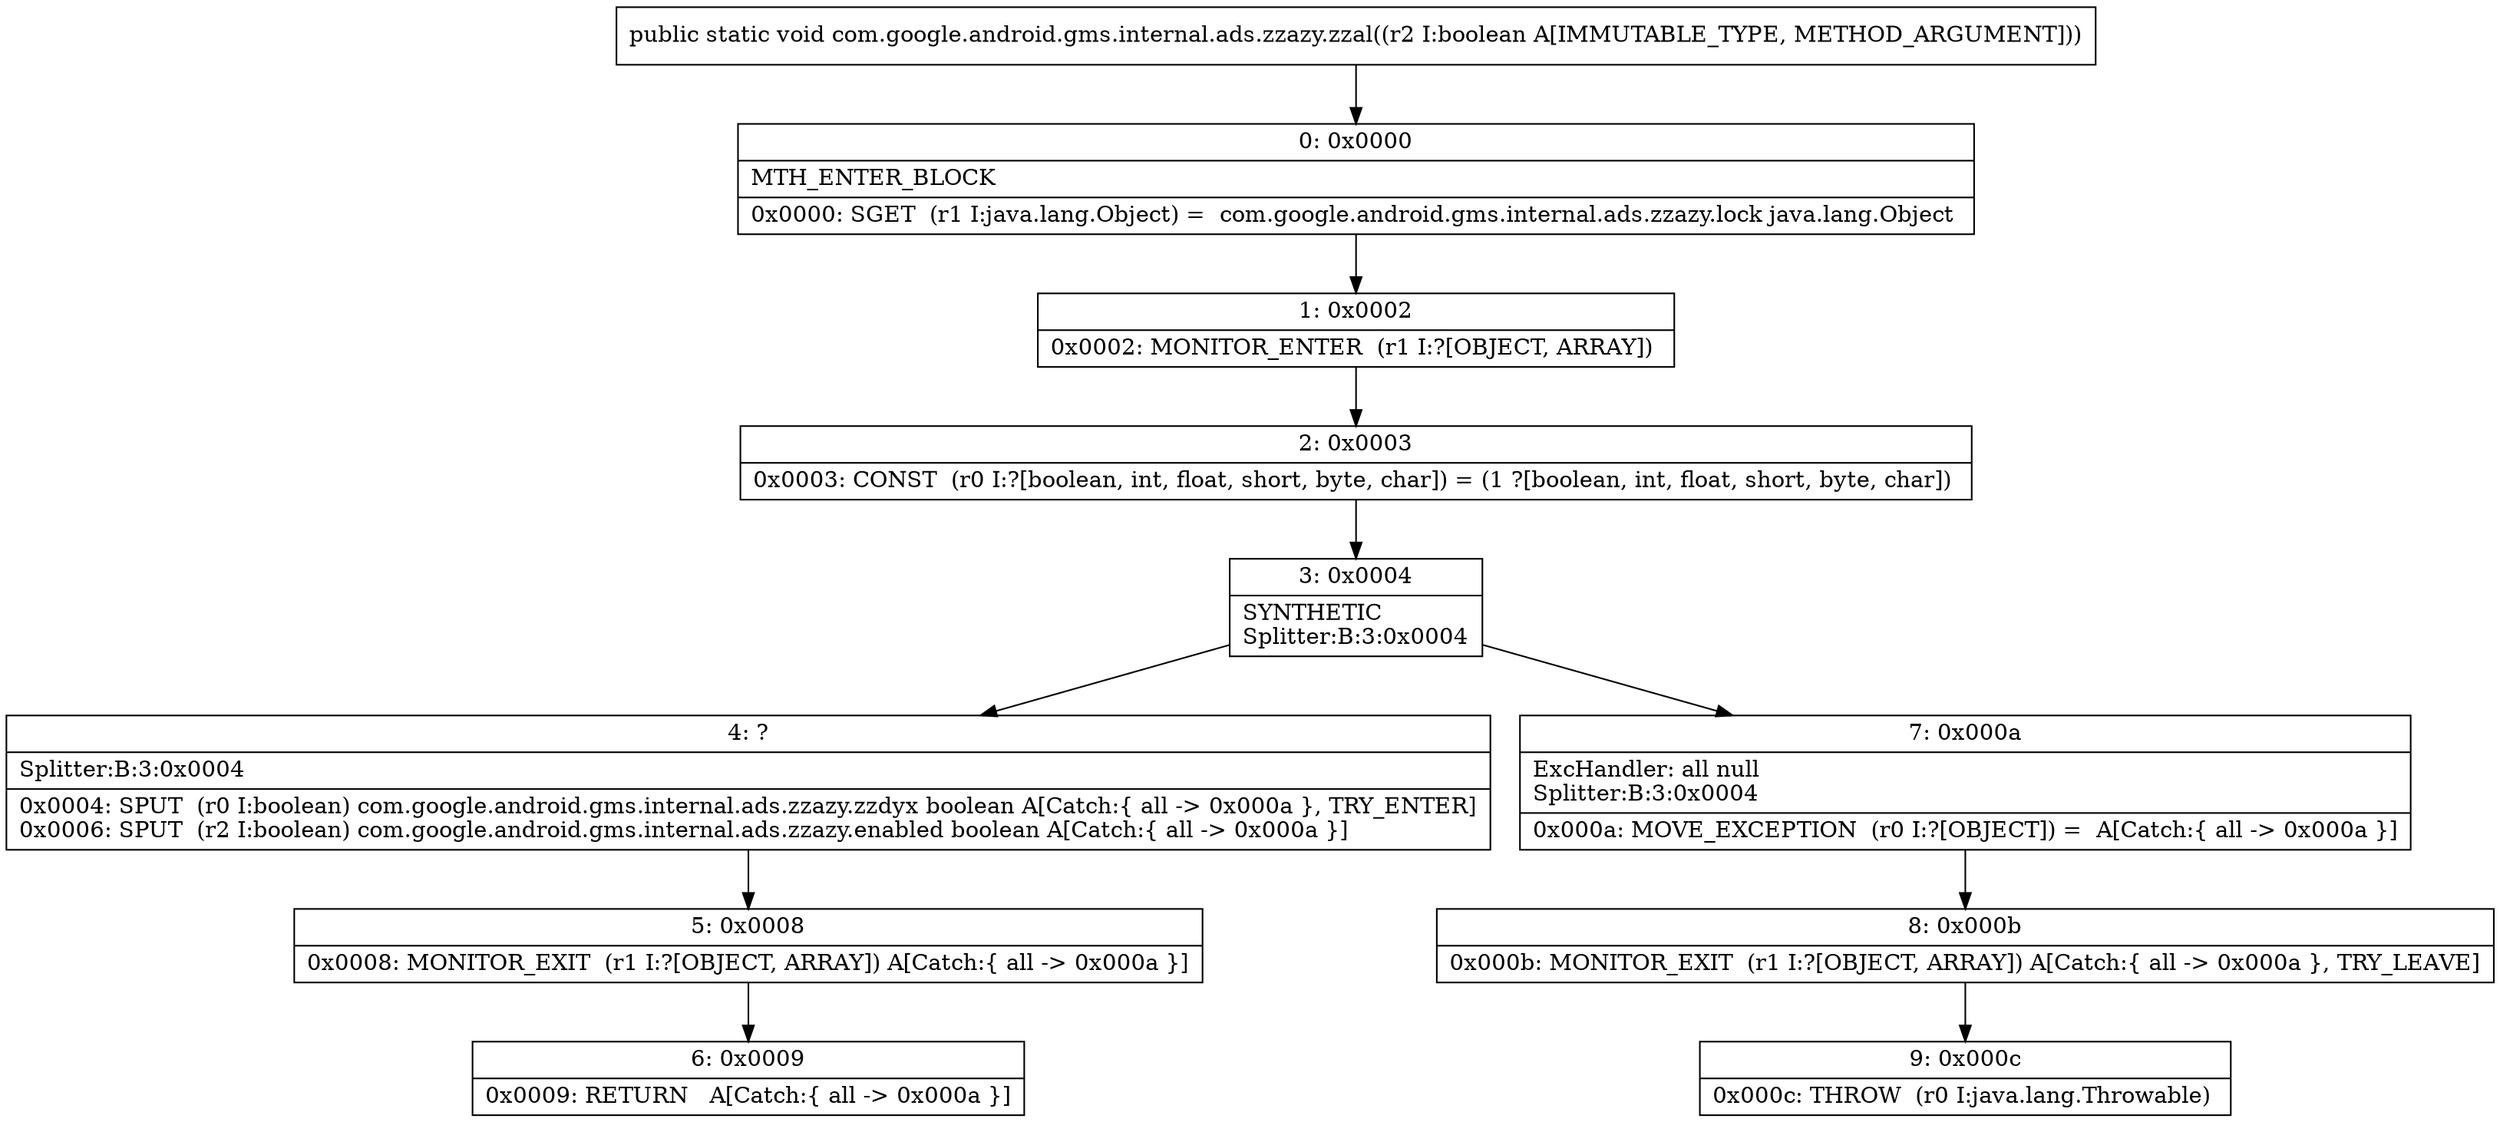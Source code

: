digraph "CFG forcom.google.android.gms.internal.ads.zzazy.zzal(Z)V" {
Node_0 [shape=record,label="{0\:\ 0x0000|MTH_ENTER_BLOCK\l|0x0000: SGET  (r1 I:java.lang.Object) =  com.google.android.gms.internal.ads.zzazy.lock java.lang.Object \l}"];
Node_1 [shape=record,label="{1\:\ 0x0002|0x0002: MONITOR_ENTER  (r1 I:?[OBJECT, ARRAY]) \l}"];
Node_2 [shape=record,label="{2\:\ 0x0003|0x0003: CONST  (r0 I:?[boolean, int, float, short, byte, char]) = (1 ?[boolean, int, float, short, byte, char]) \l}"];
Node_3 [shape=record,label="{3\:\ 0x0004|SYNTHETIC\lSplitter:B:3:0x0004\l}"];
Node_4 [shape=record,label="{4\:\ ?|Splitter:B:3:0x0004\l|0x0004: SPUT  (r0 I:boolean) com.google.android.gms.internal.ads.zzazy.zzdyx boolean A[Catch:\{ all \-\> 0x000a \}, TRY_ENTER]\l0x0006: SPUT  (r2 I:boolean) com.google.android.gms.internal.ads.zzazy.enabled boolean A[Catch:\{ all \-\> 0x000a \}]\l}"];
Node_5 [shape=record,label="{5\:\ 0x0008|0x0008: MONITOR_EXIT  (r1 I:?[OBJECT, ARRAY]) A[Catch:\{ all \-\> 0x000a \}]\l}"];
Node_6 [shape=record,label="{6\:\ 0x0009|0x0009: RETURN   A[Catch:\{ all \-\> 0x000a \}]\l}"];
Node_7 [shape=record,label="{7\:\ 0x000a|ExcHandler: all null\lSplitter:B:3:0x0004\l|0x000a: MOVE_EXCEPTION  (r0 I:?[OBJECT]) =  A[Catch:\{ all \-\> 0x000a \}]\l}"];
Node_8 [shape=record,label="{8\:\ 0x000b|0x000b: MONITOR_EXIT  (r1 I:?[OBJECT, ARRAY]) A[Catch:\{ all \-\> 0x000a \}, TRY_LEAVE]\l}"];
Node_9 [shape=record,label="{9\:\ 0x000c|0x000c: THROW  (r0 I:java.lang.Throwable) \l}"];
MethodNode[shape=record,label="{public static void com.google.android.gms.internal.ads.zzazy.zzal((r2 I:boolean A[IMMUTABLE_TYPE, METHOD_ARGUMENT])) }"];
MethodNode -> Node_0;
Node_0 -> Node_1;
Node_1 -> Node_2;
Node_2 -> Node_3;
Node_3 -> Node_4;
Node_3 -> Node_7;
Node_4 -> Node_5;
Node_5 -> Node_6;
Node_7 -> Node_8;
Node_8 -> Node_9;
}

